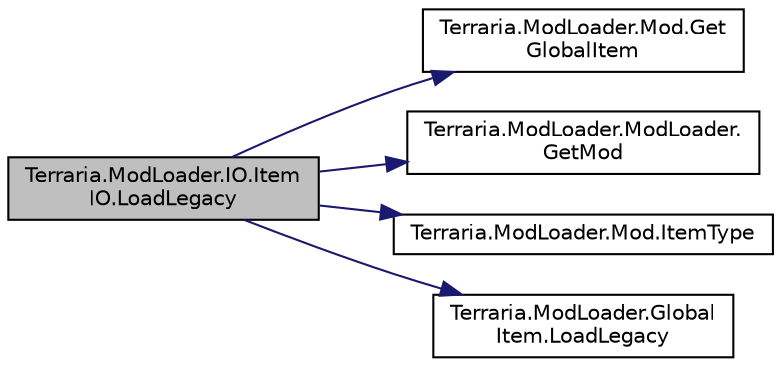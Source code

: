 digraph "Terraria.ModLoader.IO.ItemIO.LoadLegacy"
{
  edge [fontname="Helvetica",fontsize="10",labelfontname="Helvetica",labelfontsize="10"];
  node [fontname="Helvetica",fontsize="10",shape=record];
  rankdir="LR";
  Node33 [label="Terraria.ModLoader.IO.Item\lIO.LoadLegacy",height=0.2,width=0.4,color="black", fillcolor="grey75", style="filled", fontcolor="black"];
  Node33 -> Node34 [color="midnightblue",fontsize="10",style="solid",fontname="Helvetica"];
  Node34 [label="Terraria.ModLoader.Mod.Get\lGlobalItem",height=0.2,width=0.4,color="black", fillcolor="white", style="filled",URL="$class_terraria_1_1_mod_loader_1_1_mod.html#a59dd05f9c1bce1091d727a4e2157f2df",tooltip="Gets the GlobalItem instance with the given name from this mod. "];
  Node33 -> Node35 [color="midnightblue",fontsize="10",style="solid",fontname="Helvetica"];
  Node35 [label="Terraria.ModLoader.ModLoader.\lGetMod",height=0.2,width=0.4,color="black", fillcolor="white", style="filled",URL="$class_terraria_1_1_mod_loader_1_1_mod_loader.html#aed988cac63e90351b6ed0bd72495f3af",tooltip="Gets the instance of the Mod with the specified name. "];
  Node33 -> Node36 [color="midnightblue",fontsize="10",style="solid",fontname="Helvetica"];
  Node36 [label="Terraria.ModLoader.Mod.ItemType",height=0.2,width=0.4,color="black", fillcolor="white", style="filled",URL="$class_terraria_1_1_mod_loader_1_1_mod.html#a709d36738b1e8639ea0d9917035cfca2",tooltip="Gets the internal ID / type of the ModItem corresponding to the name. Returns 0 if no ModItem with th..."];
  Node33 -> Node37 [color="midnightblue",fontsize="10",style="solid",fontname="Helvetica"];
  Node37 [label="Terraria.ModLoader.Global\lItem.LoadLegacy",height=0.2,width=0.4,color="black", fillcolor="white", style="filled",URL="$class_terraria_1_1_mod_loader_1_1_global_item.html#a6c7c3fba18af6c5dbd2d37c33a2934d3",tooltip="Allows you to load pre-v0.9 custom data that you have saved for the given item. "];
}
